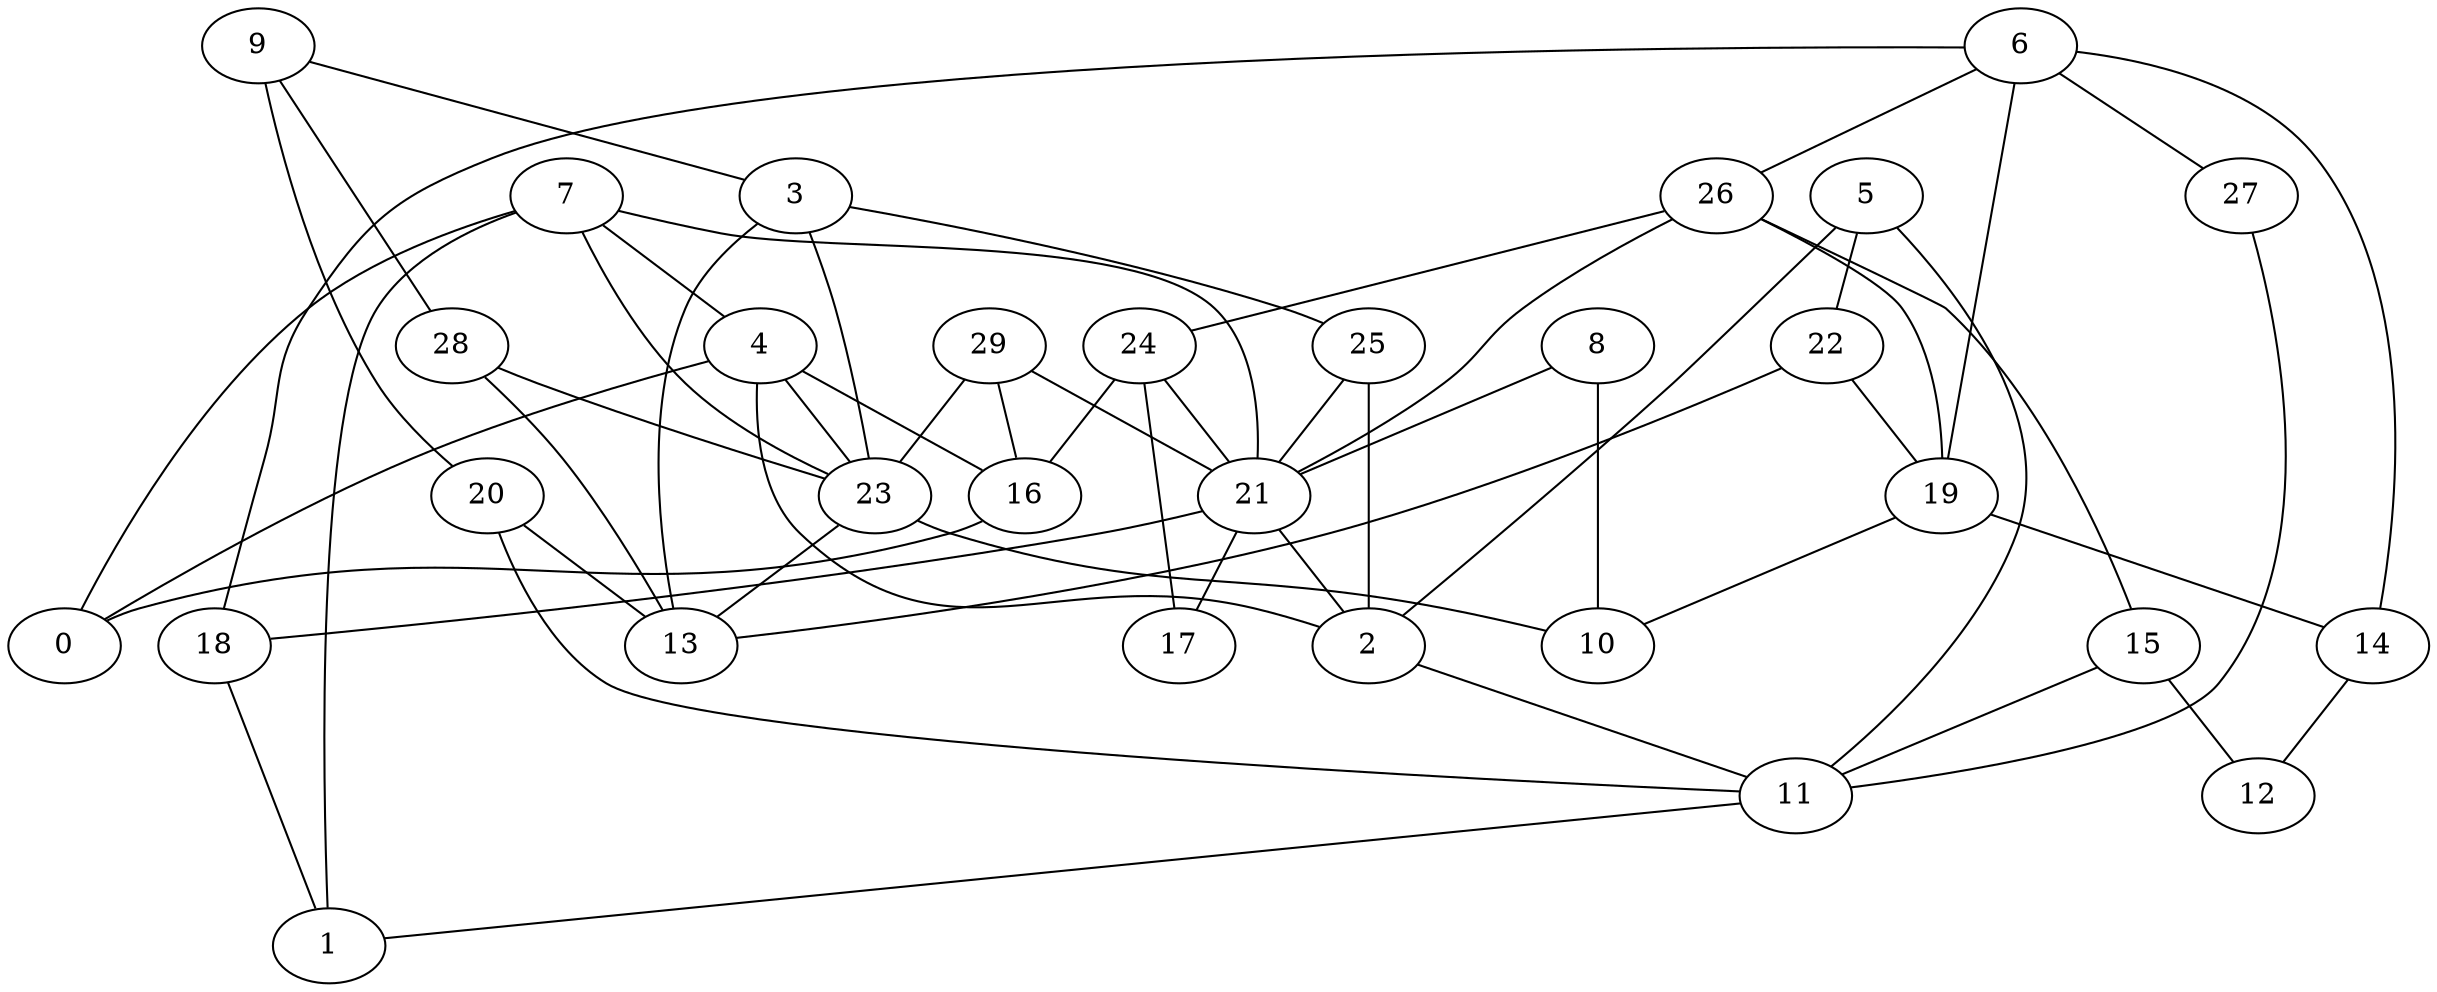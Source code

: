 digraph GG_graph {

subgraph G_graph {
edge [color = black]
"8" -> "10" [dir = none]
"8" -> "21" [dir = none]
"20" -> "13" [dir = none]
"20" -> "11" [dir = none]
"24" -> "16" [dir = none]
"24" -> "21" [dir = none]
"24" -> "17" [dir = none]
"19" -> "10" [dir = none]
"19" -> "14" [dir = none]
"16" -> "0" [dir = none]
"6" -> "18" [dir = none]
"6" -> "26" [dir = none]
"6" -> "19" [dir = none]
"6" -> "14" [dir = none]
"6" -> "27" [dir = none]
"3" -> "23" [dir = none]
"3" -> "25" [dir = none]
"3" -> "13" [dir = none]
"14" -> "12" [dir = none]
"26" -> "19" [dir = none]
"26" -> "21" [dir = none]
"26" -> "24" [dir = none]
"26" -> "15" [dir = none]
"28" -> "23" [dir = none]
"28" -> "13" [dir = none]
"29" -> "21" [dir = none]
"29" -> "23" [dir = none]
"29" -> "16" [dir = none]
"15" -> "11" [dir = none]
"15" -> "12" [dir = none]
"22" -> "19" [dir = none]
"22" -> "13" [dir = none]
"9" -> "20" [dir = none]
"9" -> "28" [dir = none]
"9" -> "3" [dir = none]
"5" -> "11" [dir = none]
"5" -> "2" [dir = none]
"5" -> "22" [dir = none]
"27" -> "11" [dir = none]
"7" -> "0" [dir = none]
"7" -> "21" [dir = none]
"7" -> "4" [dir = none]
"7" -> "1" [dir = none]
"7" -> "23" [dir = none]
"4" -> "0" [dir = none]
"4" -> "23" [dir = none]
"4" -> "2" [dir = none]
"4" -> "16" [dir = none]
"18" -> "1" [dir = none]
"11" -> "1" [dir = none]
"25" -> "2" [dir = none]
"25" -> "21" [dir = none]
"2" -> "11" [dir = none]
"21" -> "17" [dir = none]
"21" -> "2" [dir = none]
"21" -> "18" [dir = none]
"23" -> "13" [dir = none]
"23" -> "10" [dir = none]
}

}
